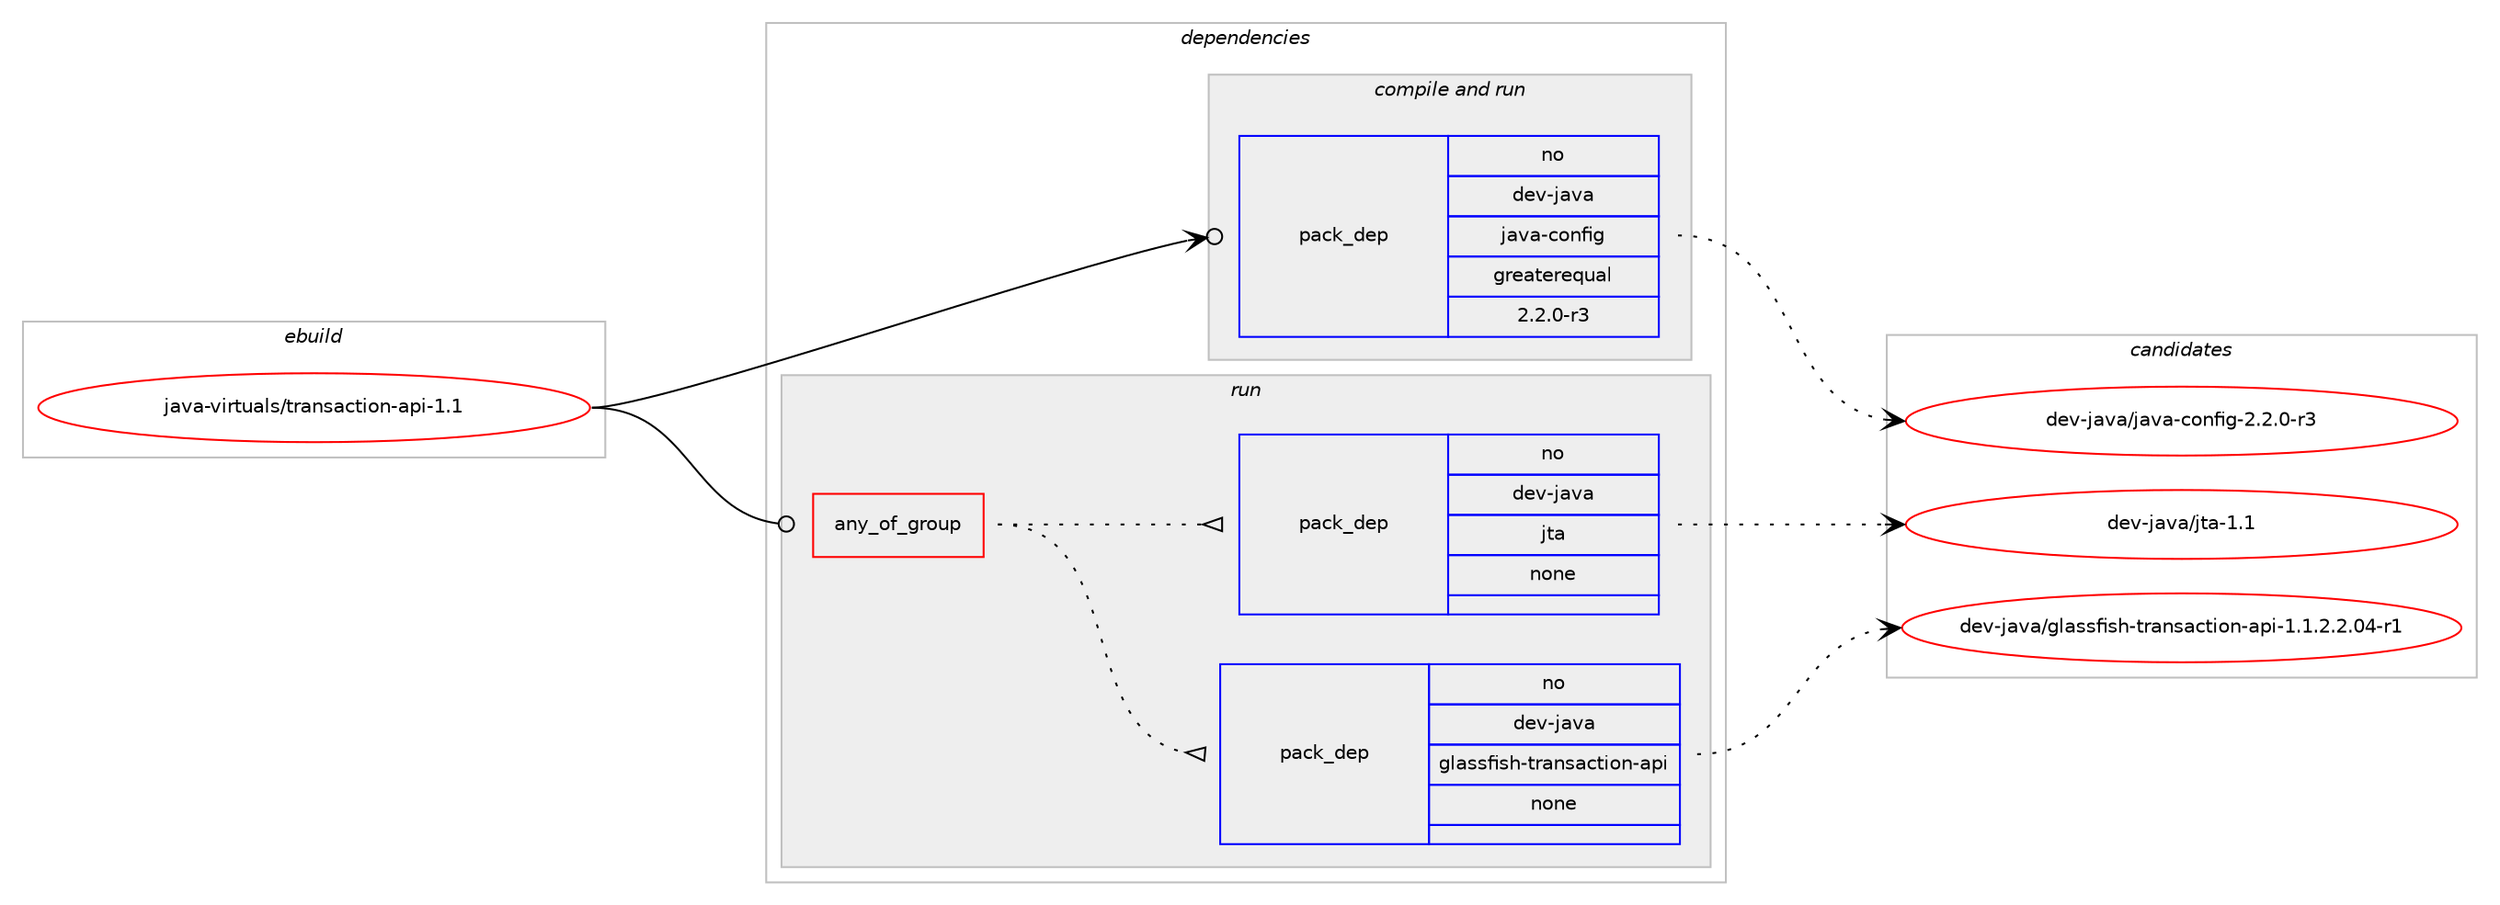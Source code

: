 digraph prolog {

# *************
# Graph options
# *************

newrank=true;
concentrate=true;
compound=true;
graph [rankdir=LR,fontname=Helvetica,fontsize=10,ranksep=1.5];#, ranksep=2.5, nodesep=0.2];
edge  [arrowhead=vee];
node  [fontname=Helvetica,fontsize=10];

# **********
# The ebuild
# **********

subgraph cluster_leftcol {
color=gray;
rank=same;
label=<<i>ebuild</i>>;
id [label="java-virtuals/transaction-api-1.1", color=red, width=4, href="../java-virtuals/transaction-api-1.1.svg"];
}

# ****************
# The dependencies
# ****************

subgraph cluster_midcol {
color=gray;
label=<<i>dependencies</i>>;
subgraph cluster_compile {
fillcolor="#eeeeee";
style=filled;
label=<<i>compile</i>>;
}
subgraph cluster_compileandrun {
fillcolor="#eeeeee";
style=filled;
label=<<i>compile and run</i>>;
subgraph pack225763 {
dependency313028 [label=<<TABLE BORDER="0" CELLBORDER="1" CELLSPACING="0" CELLPADDING="4" WIDTH="220"><TR><TD ROWSPAN="6" CELLPADDING="30">pack_dep</TD></TR><TR><TD WIDTH="110">no</TD></TR><TR><TD>dev-java</TD></TR><TR><TD>java-config</TD></TR><TR><TD>greaterequal</TD></TR><TR><TD>2.2.0-r3</TD></TR></TABLE>>, shape=none, color=blue];
}
id:e -> dependency313028:w [weight=20,style="solid",arrowhead="odotvee"];
}
subgraph cluster_run {
fillcolor="#eeeeee";
style=filled;
label=<<i>run</i>>;
subgraph any4899 {
dependency313029 [label=<<TABLE BORDER="0" CELLBORDER="1" CELLSPACING="0" CELLPADDING="4"><TR><TD CELLPADDING="10">any_of_group</TD></TR></TABLE>>, shape=none, color=red];subgraph pack225764 {
dependency313030 [label=<<TABLE BORDER="0" CELLBORDER="1" CELLSPACING="0" CELLPADDING="4" WIDTH="220"><TR><TD ROWSPAN="6" CELLPADDING="30">pack_dep</TD></TR><TR><TD WIDTH="110">no</TD></TR><TR><TD>dev-java</TD></TR><TR><TD>glassfish-transaction-api</TD></TR><TR><TD>none</TD></TR><TR><TD></TD></TR></TABLE>>, shape=none, color=blue];
}
dependency313029:e -> dependency313030:w [weight=20,style="dotted",arrowhead="oinv"];
subgraph pack225765 {
dependency313031 [label=<<TABLE BORDER="0" CELLBORDER="1" CELLSPACING="0" CELLPADDING="4" WIDTH="220"><TR><TD ROWSPAN="6" CELLPADDING="30">pack_dep</TD></TR><TR><TD WIDTH="110">no</TD></TR><TR><TD>dev-java</TD></TR><TR><TD>jta</TD></TR><TR><TD>none</TD></TR><TR><TD></TD></TR></TABLE>>, shape=none, color=blue];
}
dependency313029:e -> dependency313031:w [weight=20,style="dotted",arrowhead="oinv"];
}
id:e -> dependency313029:w [weight=20,style="solid",arrowhead="odot"];
}
}

# **************
# The candidates
# **************

subgraph cluster_choices {
rank=same;
color=gray;
label=<<i>candidates</i>>;

subgraph choice225763 {
color=black;
nodesep=1;
choice10010111845106971189747106971189745991111101021051034550465046484511451 [label="dev-java/java-config-2.2.0-r3", color=red, width=4,href="../dev-java/java-config-2.2.0-r3.svg"];
dependency313028:e -> choice10010111845106971189747106971189745991111101021051034550465046484511451:w [style=dotted,weight="100"];
}
subgraph choice225764 {
color=black;
nodesep=1;
choice100101118451069711897471031089711511510210511510445116114971101159799116105111110459711210545494649465046504648524511449 [label="dev-java/glassfish-transaction-api-1.1.2.2.04-r1", color=red, width=4,href="../dev-java/glassfish-transaction-api-1.1.2.2.04-r1.svg"];
dependency313030:e -> choice100101118451069711897471031089711511510210511510445116114971101159799116105111110459711210545494649465046504648524511449:w [style=dotted,weight="100"];
}
subgraph choice225765 {
color=black;
nodesep=1;
choice100101118451069711897471061169745494649 [label="dev-java/jta-1.1", color=red, width=4,href="../dev-java/jta-1.1.svg"];
dependency313031:e -> choice100101118451069711897471061169745494649:w [style=dotted,weight="100"];
}
}

}
